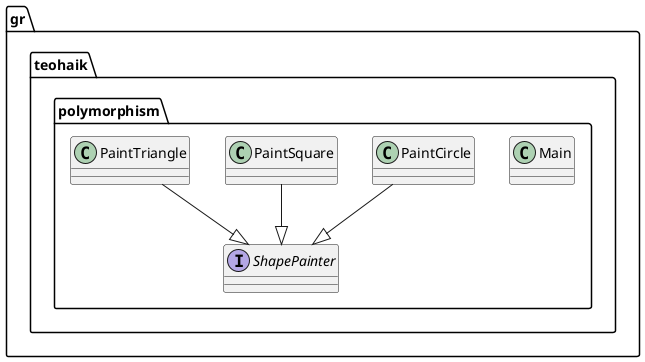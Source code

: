 @startuml
class gr.teohaik.polymorphism.Main
class gr.teohaik.polymorphism.PaintCircle
class gr.teohaik.polymorphism.PaintSquare
class gr.teohaik.polymorphism.PaintTriangle


gr.teohaik.polymorphism.PaintCircle --|> gr.teohaik.polymorphism.ShapePainter
gr.teohaik.polymorphism.PaintSquare --|> gr.teohaik.polymorphism.ShapePainter
gr.teohaik.polymorphism.PaintTriangle --|> gr.teohaik.polymorphism.ShapePainter
interface gr.teohaik.polymorphism.ShapePainter
@enduml